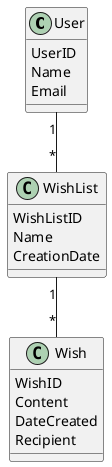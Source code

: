 @startuml
class User {
  UserID
  Name
  Email
}

class Wish {
  WishID
  Content
  DateCreated
  Recipient
}

class WishList {
  WishListID
  Name
  CreationDate
}

User "1" -- "*" WishList
WishList "1" -- "*" Wish
@enduml
